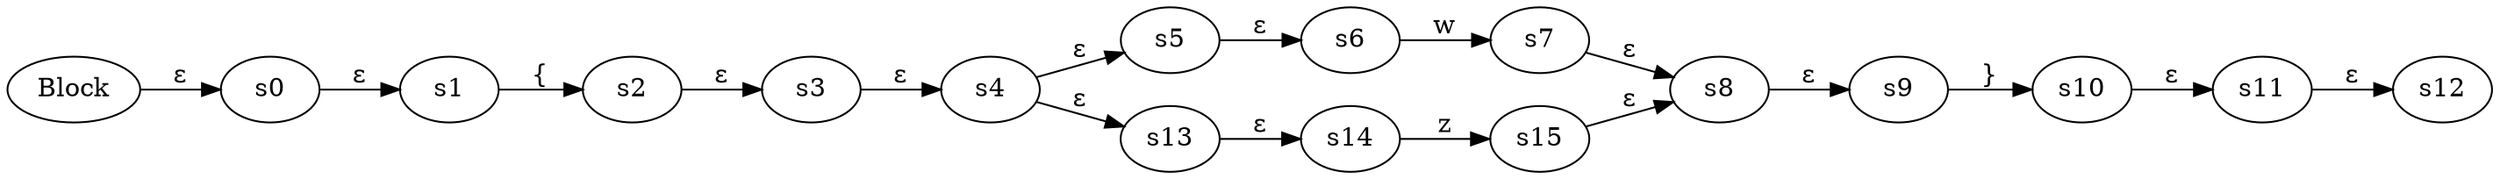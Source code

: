 digraph ATN {
  rankdir=LR;

  Block -> s0 [label="ε"]
  s0 -> s1 [label="ε"]
  s1 -> s2 [label="{"]
  s2 -> s3 [label="ε"]
  s3 -> s4 [label="ε"]
  s4 -> s5 [label="ε"]
  s5 -> s6 [label="ε"]
  s6 -> s7 [label="w"]
  s7 -> s8 [label="ε"]
  s8 -> s9 [label="ε"]
  s9 -> s10 [label="}"]
  s10 -> s11 [label="ε"]
  s11 -> s12 [label="ε"]
  s4 -> s13 [label="ε"]
  s13 -> s14 [label="ε"]
  s14 -> s15 [label="z"]
  s15 -> s8 [label="ε"]
}